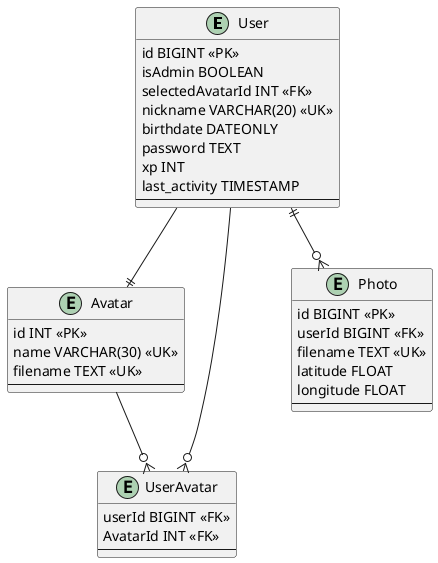 @startuml DER

entity User {
    id BIGINT <<PK>>
    isAdmin BOOLEAN
    selectedAvatarId INT <<FK>>
    nickname VARCHAR(20) <<UK>>
    birthdate DATEONLY
    password TEXT
    xp INT
    last_activity TIMESTAMP
    --
}

entity Avatar {
    id INT <<PK>>
    name VARCHAR(30) <<UK>>
    filename TEXT <<UK>>
    --
}

entity UserAvatar {
    userId BIGINT <<FK>>
    AvatarId INT <<FK>>
    --
}

entity Photo {
    id BIGINT <<PK>>
    userId BIGINT <<FK>>
    filename TEXT <<UK>>
    latitude FLOAT
    longitude FLOAT
    --
}

User ||--o{ Photo
User --|| Avatar
User --o{ UserAvatar
Avatar --o{ UserAvatar

@enduml
